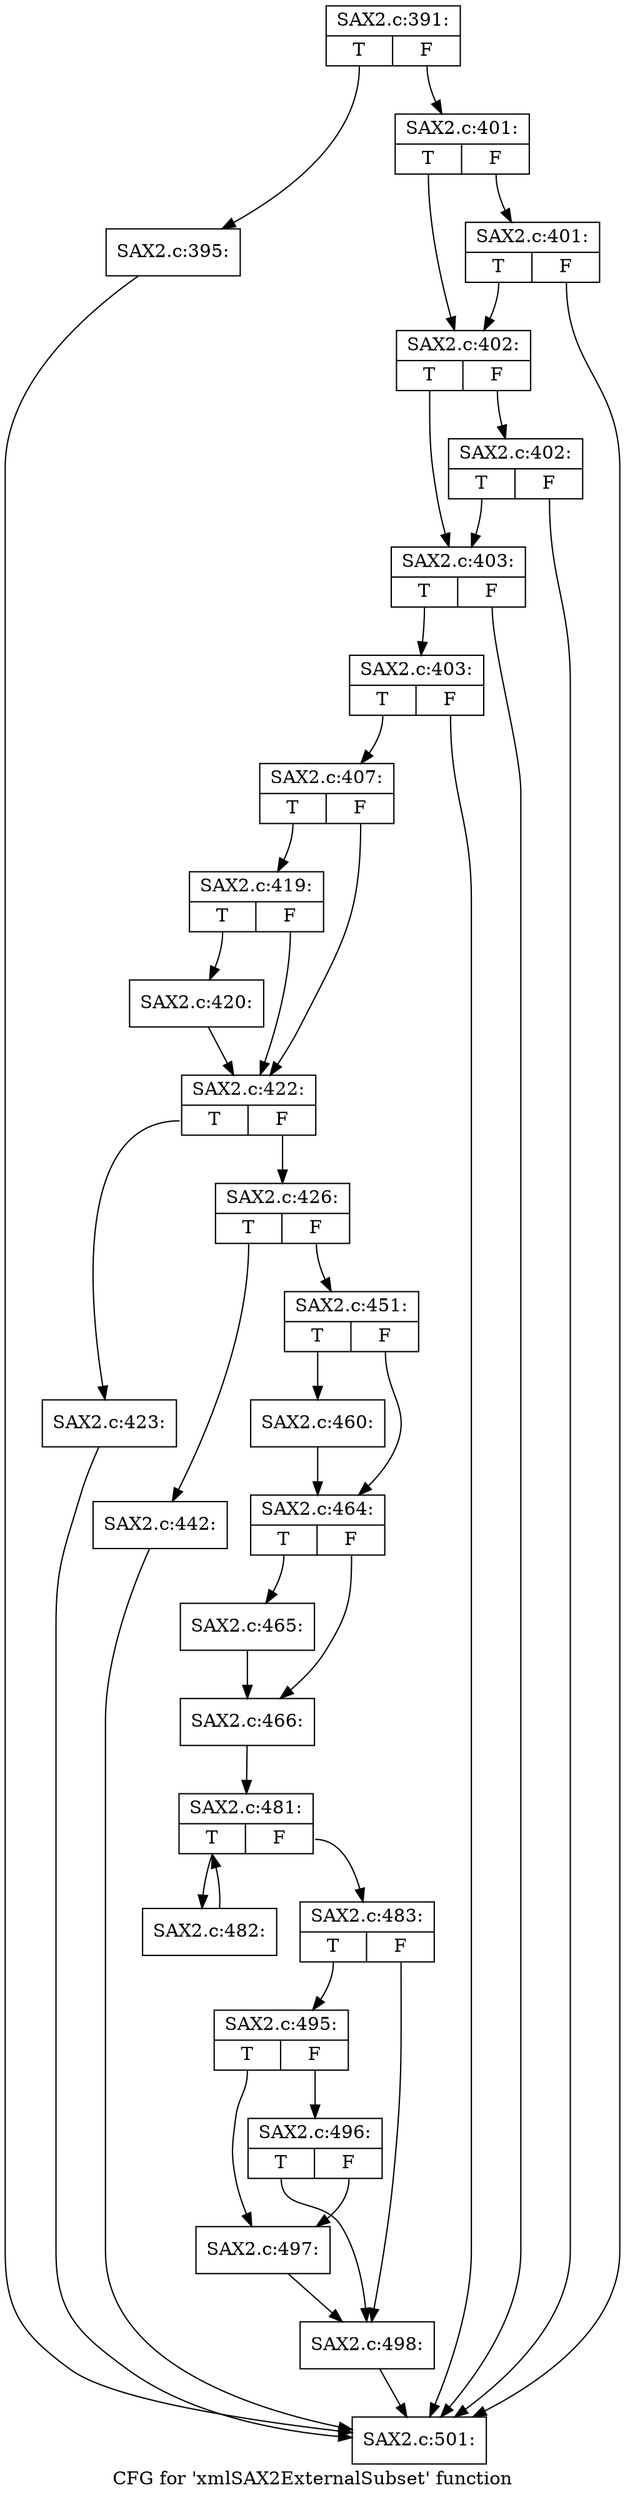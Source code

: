 digraph "CFG for 'xmlSAX2ExternalSubset' function" {
	label="CFG for 'xmlSAX2ExternalSubset' function";

	Node0x3e89d30 [shape=record,label="{SAX2.c:391:|{<s0>T|<s1>F}}"];
	Node0x3e89d30:s0 -> Node0x40d0150;
	Node0x3e89d30:s1 -> Node0x40d01a0;
	Node0x40d0150 [shape=record,label="{SAX2.c:395:}"];
	Node0x40d0150 -> Node0x4120a30;
	Node0x40d01a0 [shape=record,label="{SAX2.c:401:|{<s0>T|<s1>F}}"];
	Node0x40d01a0:s0 -> Node0x4120a80;
	Node0x40d01a0:s1 -> Node0x4120b00;
	Node0x4120b00 [shape=record,label="{SAX2.c:401:|{<s0>T|<s1>F}}"];
	Node0x4120b00:s0 -> Node0x4120a80;
	Node0x4120b00:s1 -> Node0x4120a30;
	Node0x4120a80 [shape=record,label="{SAX2.c:402:|{<s0>T|<s1>F}}"];
	Node0x4120a80:s0 -> Node0x4121010;
	Node0x4120a80:s1 -> Node0x4121060;
	Node0x4121060 [shape=record,label="{SAX2.c:402:|{<s0>T|<s1>F}}"];
	Node0x4121060:s0 -> Node0x4121010;
	Node0x4121060:s1 -> Node0x4120a30;
	Node0x4121010 [shape=record,label="{SAX2.c:403:|{<s0>T|<s1>F}}"];
	Node0x4121010:s0 -> Node0x4121790;
	Node0x4121010:s1 -> Node0x4120a30;
	Node0x4121790 [shape=record,label="{SAX2.c:403:|{<s0>T|<s1>F}}"];
	Node0x4121790:s0 -> Node0x41209e0;
	Node0x4121790:s1 -> Node0x4120a30;
	Node0x41209e0 [shape=record,label="{SAX2.c:407:|{<s0>T|<s1>F}}"];
	Node0x41209e0:s0 -> Node0x41242e0;
	Node0x41209e0:s1 -> Node0x4124290;
	Node0x41242e0 [shape=record,label="{SAX2.c:419:|{<s0>T|<s1>F}}"];
	Node0x41242e0:s0 -> Node0x4124240;
	Node0x41242e0:s1 -> Node0x4124290;
	Node0x4124240 [shape=record,label="{SAX2.c:420:}"];
	Node0x4124240 -> Node0x4124290;
	Node0x4124290 [shape=record,label="{SAX2.c:422:|{<s0>T|<s1>F}}"];
	Node0x4124290:s0 -> Node0x4125580;
	Node0x4124290:s1 -> Node0x41255d0;
	Node0x4125580 [shape=record,label="{SAX2.c:423:}"];
	Node0x4125580 -> Node0x4120a30;
	Node0x41255d0 [shape=record,label="{SAX2.c:426:|{<s0>T|<s1>F}}"];
	Node0x41255d0:s0 -> Node0x41261f0;
	Node0x41255d0:s1 -> Node0x4126520;
	Node0x41261f0 [shape=record,label="{SAX2.c:442:}"];
	Node0x41261f0 -> Node0x4120a30;
	Node0x4126520 [shape=record,label="{SAX2.c:451:|{<s0>T|<s1>F}}"];
	Node0x4126520:s0 -> Node0x412b110;
	Node0x4126520:s1 -> Node0x412b440;
	Node0x412b110 [shape=record,label="{SAX2.c:460:}"];
	Node0x412b110 -> Node0x412b440;
	Node0x412b440 [shape=record,label="{SAX2.c:464:|{<s0>T|<s1>F}}"];
	Node0x412b440:s0 -> Node0x412bc00;
	Node0x412b440:s1 -> Node0x412be70;
	Node0x412bc00 [shape=record,label="{SAX2.c:465:}"];
	Node0x412bc00 -> Node0x412be70;
	Node0x412be70 [shape=record,label="{SAX2.c:466:}"];
	Node0x412be70 -> Node0x412cd40;
	Node0x412cd40 [shape=record,label="{SAX2.c:481:|{<s0>T|<s1>F}}"];
	Node0x412cd40:s0 -> Node0x412e8e0;
	Node0x412cd40:s1 -> Node0x412cf70;
	Node0x412e8e0 [shape=record,label="{SAX2.c:482:}"];
	Node0x412e8e0 -> Node0x412cd40;
	Node0x412cf70 [shape=record,label="{SAX2.c:483:|{<s0>T|<s1>F}}"];
	Node0x412cf70:s0 -> Node0x412e270;
	Node0x412cf70:s1 -> Node0x412b230;
	Node0x412e270 [shape=record,label="{SAX2.c:495:|{<s0>T|<s1>F}}"];
	Node0x412e270:s0 -> Node0x4130060;
	Node0x412e270:s1 -> Node0x4130390;
	Node0x4130390 [shape=record,label="{SAX2.c:496:|{<s0>T|<s1>F}}"];
	Node0x4130390:s0 -> Node0x412b230;
	Node0x4130390:s1 -> Node0x4130060;
	Node0x4130060 [shape=record,label="{SAX2.c:497:}"];
	Node0x4130060 -> Node0x412b230;
	Node0x412b230 [shape=record,label="{SAX2.c:498:}"];
	Node0x412b230 -> Node0x4120a30;
	Node0x4120a30 [shape=record,label="{SAX2.c:501:}"];
}
